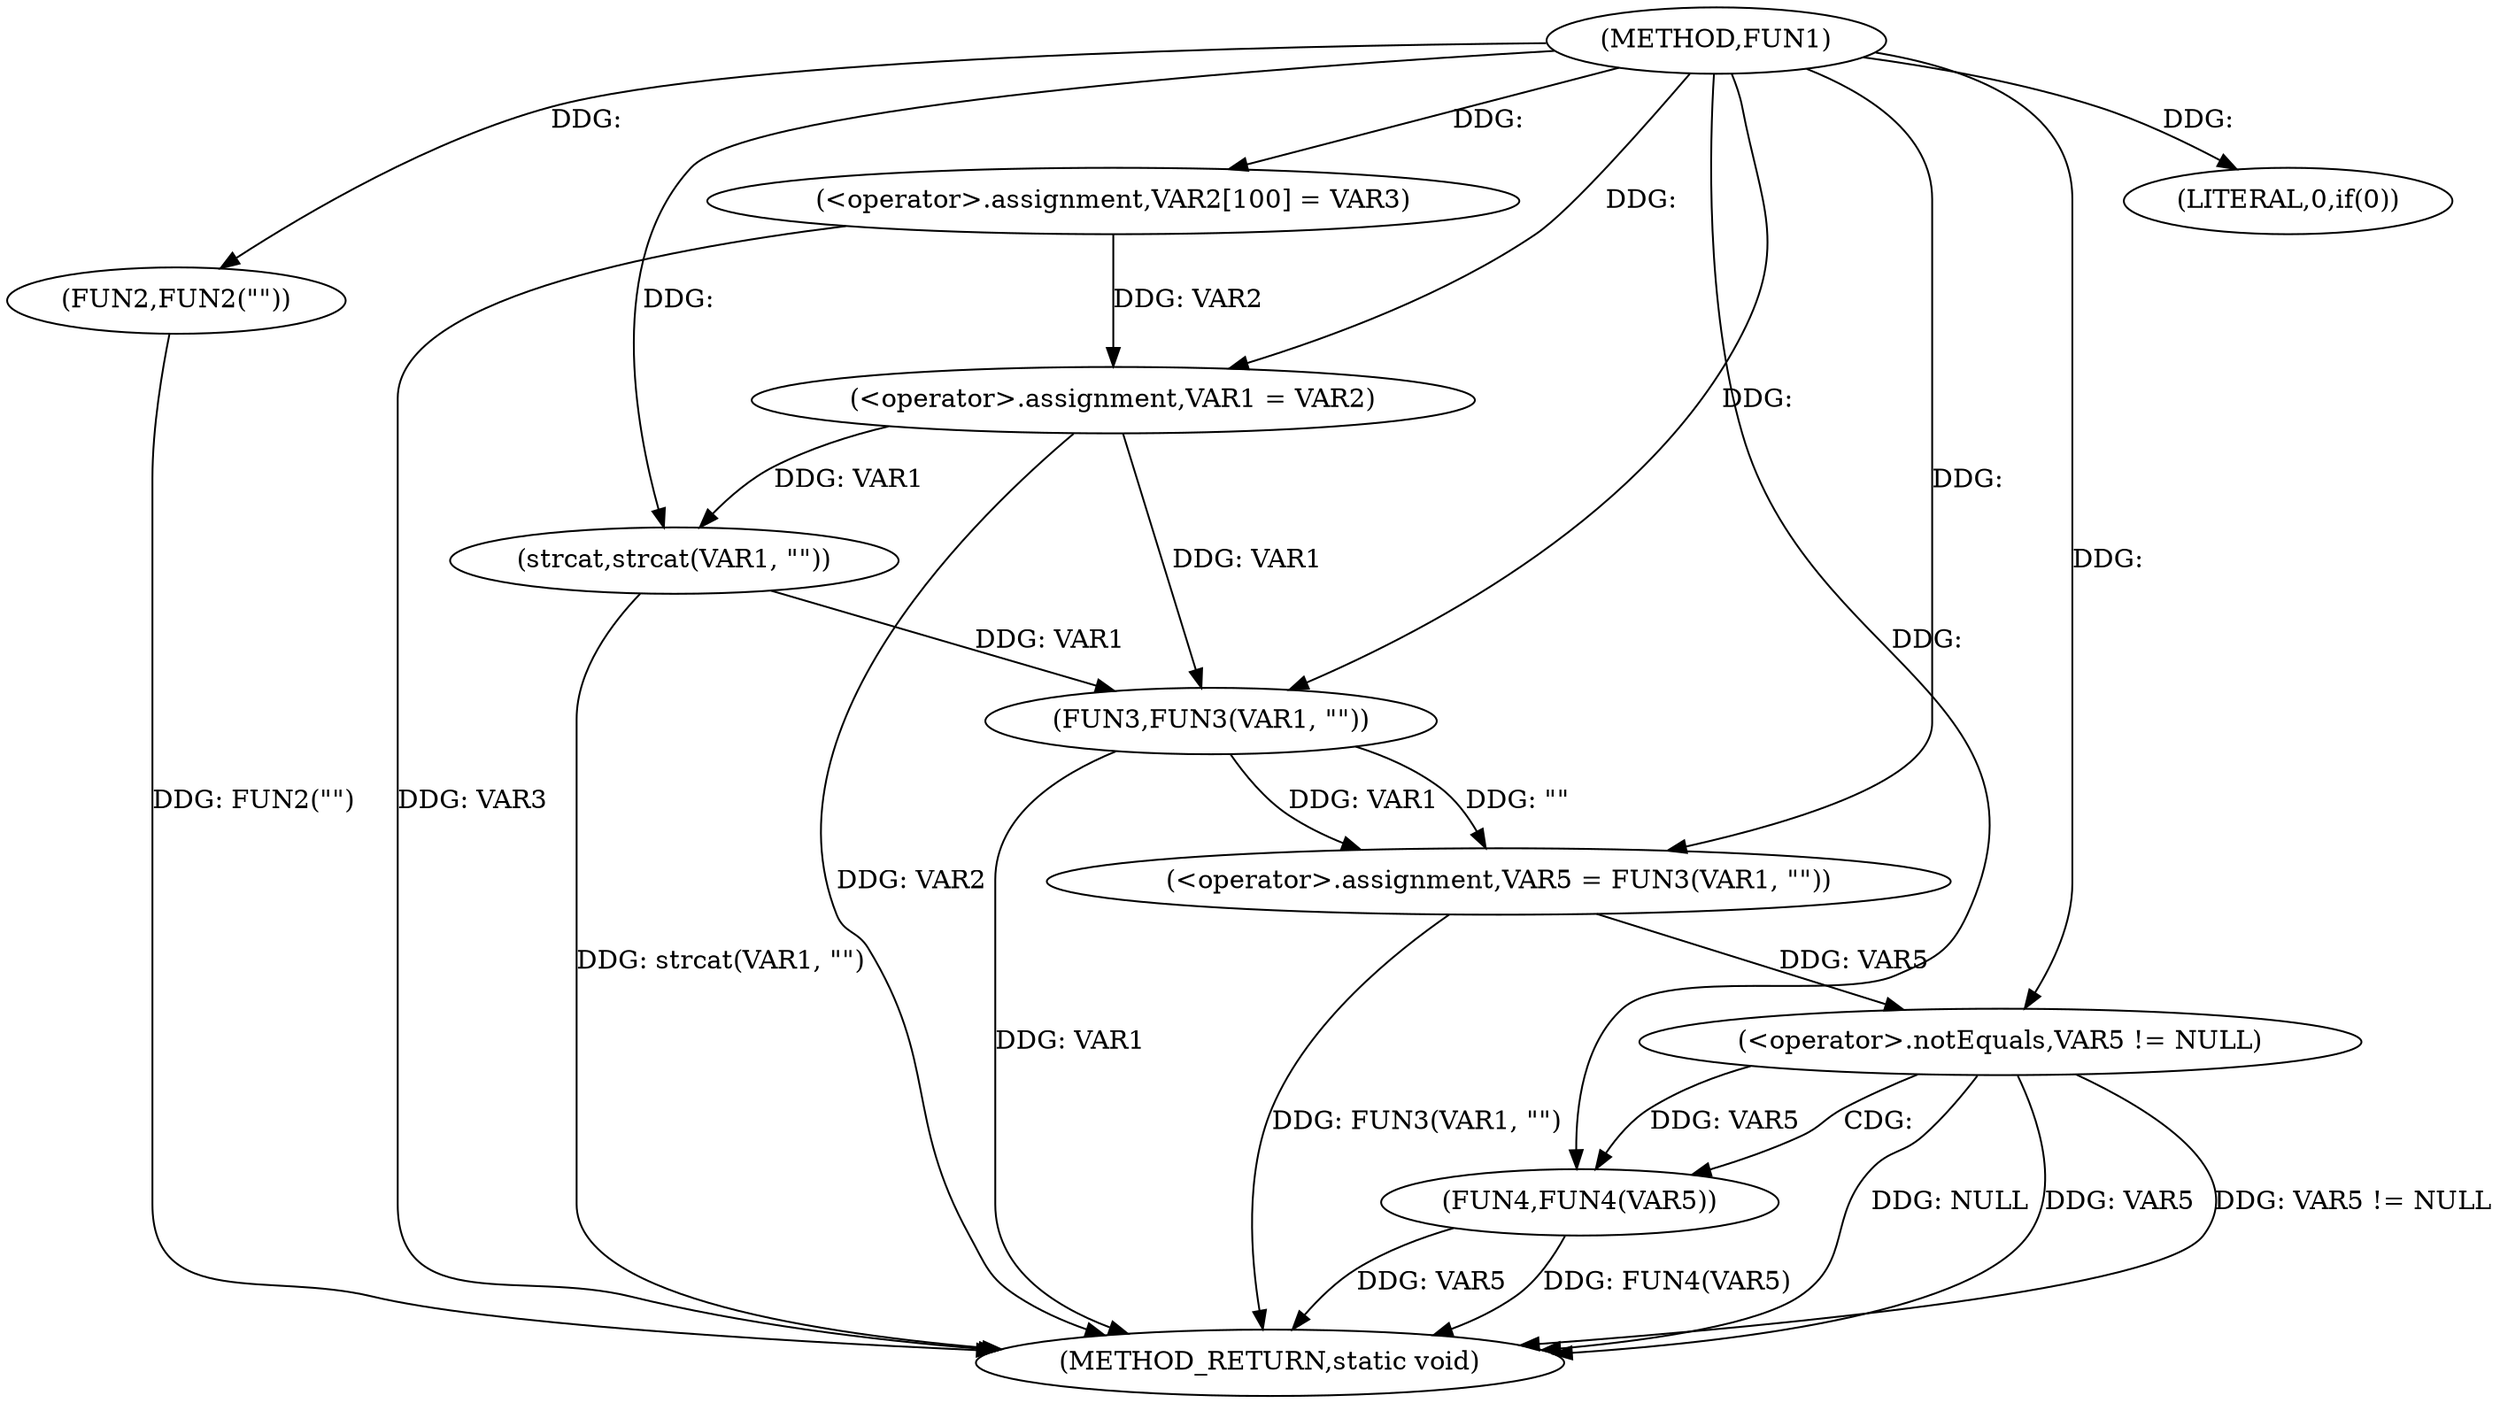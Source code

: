 digraph FUN1 {  
"1000100" [label = "(METHOD,FUN1)" ]
"1000134" [label = "(METHOD_RETURN,static void)" ]
"1000104" [label = "(<operator>.assignment,VAR2[100] = VAR3)" ]
"1000107" [label = "(<operator>.assignment,VAR1 = VAR2)" ]
"1000111" [label = "(LITERAL,0,if(0))" ]
"1000113" [label = "(FUN2,FUN2(\"\"))" ]
"1000117" [label = "(strcat,strcat(VAR1, \"\"))" ]
"1000122" [label = "(<operator>.assignment,VAR5 = FUN3(VAR1, \"\"))" ]
"1000124" [label = "(FUN3,FUN3(VAR1, \"\"))" ]
"1000128" [label = "(<operator>.notEquals,VAR5 != NULL)" ]
"1000132" [label = "(FUN4,FUN4(VAR5))" ]
  "1000117" -> "1000134"  [ label = "DDG: strcat(VAR1, \"\")"] 
  "1000128" -> "1000134"  [ label = "DDG: NULL"] 
  "1000124" -> "1000134"  [ label = "DDG: VAR1"] 
  "1000132" -> "1000134"  [ label = "DDG: FUN4(VAR5)"] 
  "1000128" -> "1000134"  [ label = "DDG: VAR5"] 
  "1000132" -> "1000134"  [ label = "DDG: VAR5"] 
  "1000113" -> "1000134"  [ label = "DDG: FUN2(\"\")"] 
  "1000128" -> "1000134"  [ label = "DDG: VAR5 != NULL"] 
  "1000122" -> "1000134"  [ label = "DDG: FUN3(VAR1, \"\")"] 
  "1000104" -> "1000134"  [ label = "DDG: VAR3"] 
  "1000107" -> "1000134"  [ label = "DDG: VAR2"] 
  "1000100" -> "1000104"  [ label = "DDG: "] 
  "1000104" -> "1000107"  [ label = "DDG: VAR2"] 
  "1000100" -> "1000107"  [ label = "DDG: "] 
  "1000100" -> "1000111"  [ label = "DDG: "] 
  "1000100" -> "1000113"  [ label = "DDG: "] 
  "1000107" -> "1000117"  [ label = "DDG: VAR1"] 
  "1000100" -> "1000117"  [ label = "DDG: "] 
  "1000124" -> "1000122"  [ label = "DDG: VAR1"] 
  "1000124" -> "1000122"  [ label = "DDG: \"\""] 
  "1000100" -> "1000122"  [ label = "DDG: "] 
  "1000107" -> "1000124"  [ label = "DDG: VAR1"] 
  "1000117" -> "1000124"  [ label = "DDG: VAR1"] 
  "1000100" -> "1000124"  [ label = "DDG: "] 
  "1000122" -> "1000128"  [ label = "DDG: VAR5"] 
  "1000100" -> "1000128"  [ label = "DDG: "] 
  "1000128" -> "1000132"  [ label = "DDG: VAR5"] 
  "1000100" -> "1000132"  [ label = "DDG: "] 
  "1000128" -> "1000132"  [ label = "CDG: "] 
}
